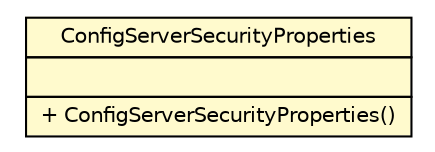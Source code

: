#!/usr/local/bin/dot
#
# Class diagram 
# Generated by UMLGraph version R5_6-24-gf6e263 (http://www.umlgraph.org/)
#

digraph G {
	edge [fontname="Helvetica",fontsize=10,labelfontname="Helvetica",labelfontsize=10];
	node [fontname="Helvetica",fontsize=10,shape=plaintext];
	nodesep=0.25;
	ranksep=0.5;
	// cn.home1.cloud.config.server.security.ConfigServerSecurityProperties
	c204 [label=<<table title="cn.home1.cloud.config.server.security.ConfigServerSecurityProperties" border="0" cellborder="1" cellspacing="0" cellpadding="2" port="p" bgcolor="lemonChiffon" href="./ConfigServerSecurityProperties.html">
		<tr><td><table border="0" cellspacing="0" cellpadding="1">
<tr><td align="center" balign="center"> ConfigServerSecurityProperties </td></tr>
		</table></td></tr>
		<tr><td><table border="0" cellspacing="0" cellpadding="1">
<tr><td align="left" balign="left">  </td></tr>
		</table></td></tr>
		<tr><td><table border="0" cellspacing="0" cellpadding="1">
<tr><td align="left" balign="left"> + ConfigServerSecurityProperties() </td></tr>
		</table></td></tr>
		</table>>, URL="./ConfigServerSecurityProperties.html", fontname="Helvetica", fontcolor="black", fontsize=10.0];
}

